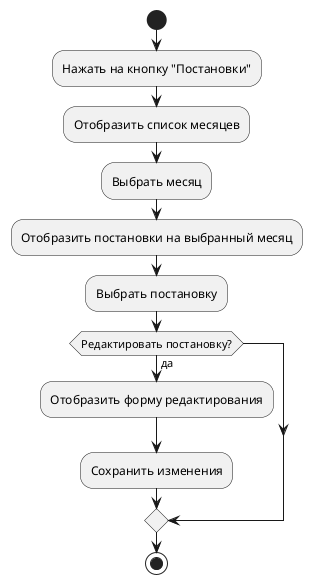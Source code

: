 @startuml
start
:Нажать на кнопку "Постановки";
:Отобразить список месяцев;
:Выбрать месяц;
:Отобразить постановки на выбранный месяц;
:Выбрать постановку;
if (Редактировать постановку?) then (да)
  :Отобразить форму редактирования;
  :Сохранить изменения;
endif
stop
@enduml
